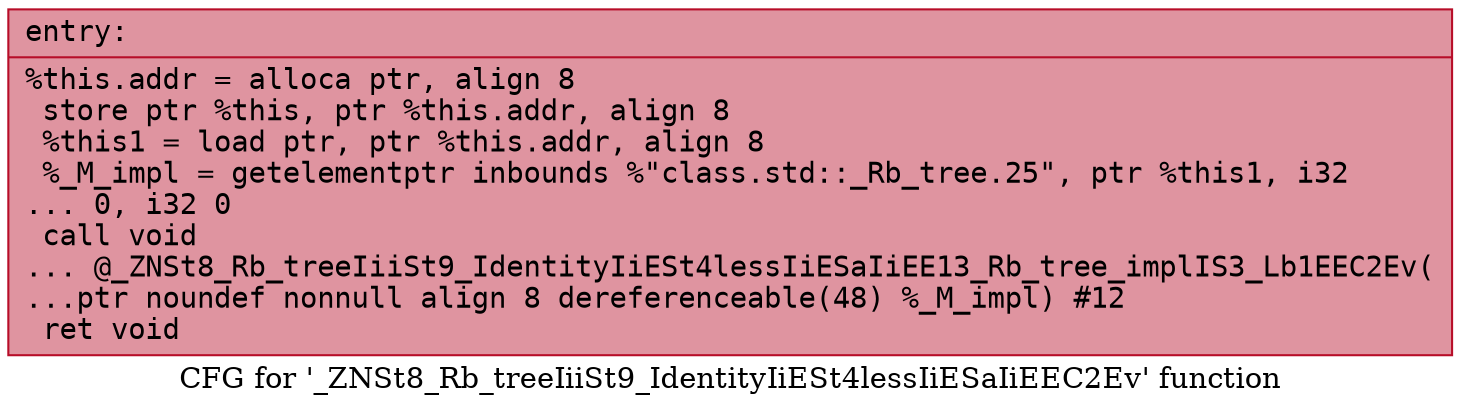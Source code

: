 digraph "CFG for '_ZNSt8_Rb_treeIiiSt9_IdentityIiESt4lessIiESaIiEEC2Ev' function" {
	label="CFG for '_ZNSt8_Rb_treeIiiSt9_IdentityIiESt4lessIiESaIiEEC2Ev' function";

	Node0x560dc9ff2820 [shape=record,color="#b70d28ff", style=filled, fillcolor="#b70d2870" fontname="Courier",label="{entry:\l|  %this.addr = alloca ptr, align 8\l  store ptr %this, ptr %this.addr, align 8\l  %this1 = load ptr, ptr %this.addr, align 8\l  %_M_impl = getelementptr inbounds %\"class.std::_Rb_tree.25\", ptr %this1, i32\l... 0, i32 0\l  call void\l... @_ZNSt8_Rb_treeIiiSt9_IdentityIiESt4lessIiESaIiEE13_Rb_tree_implIS3_Lb1EEC2Ev(\l...ptr noundef nonnull align 8 dereferenceable(48) %_M_impl) #12\l  ret void\l}"];
}
